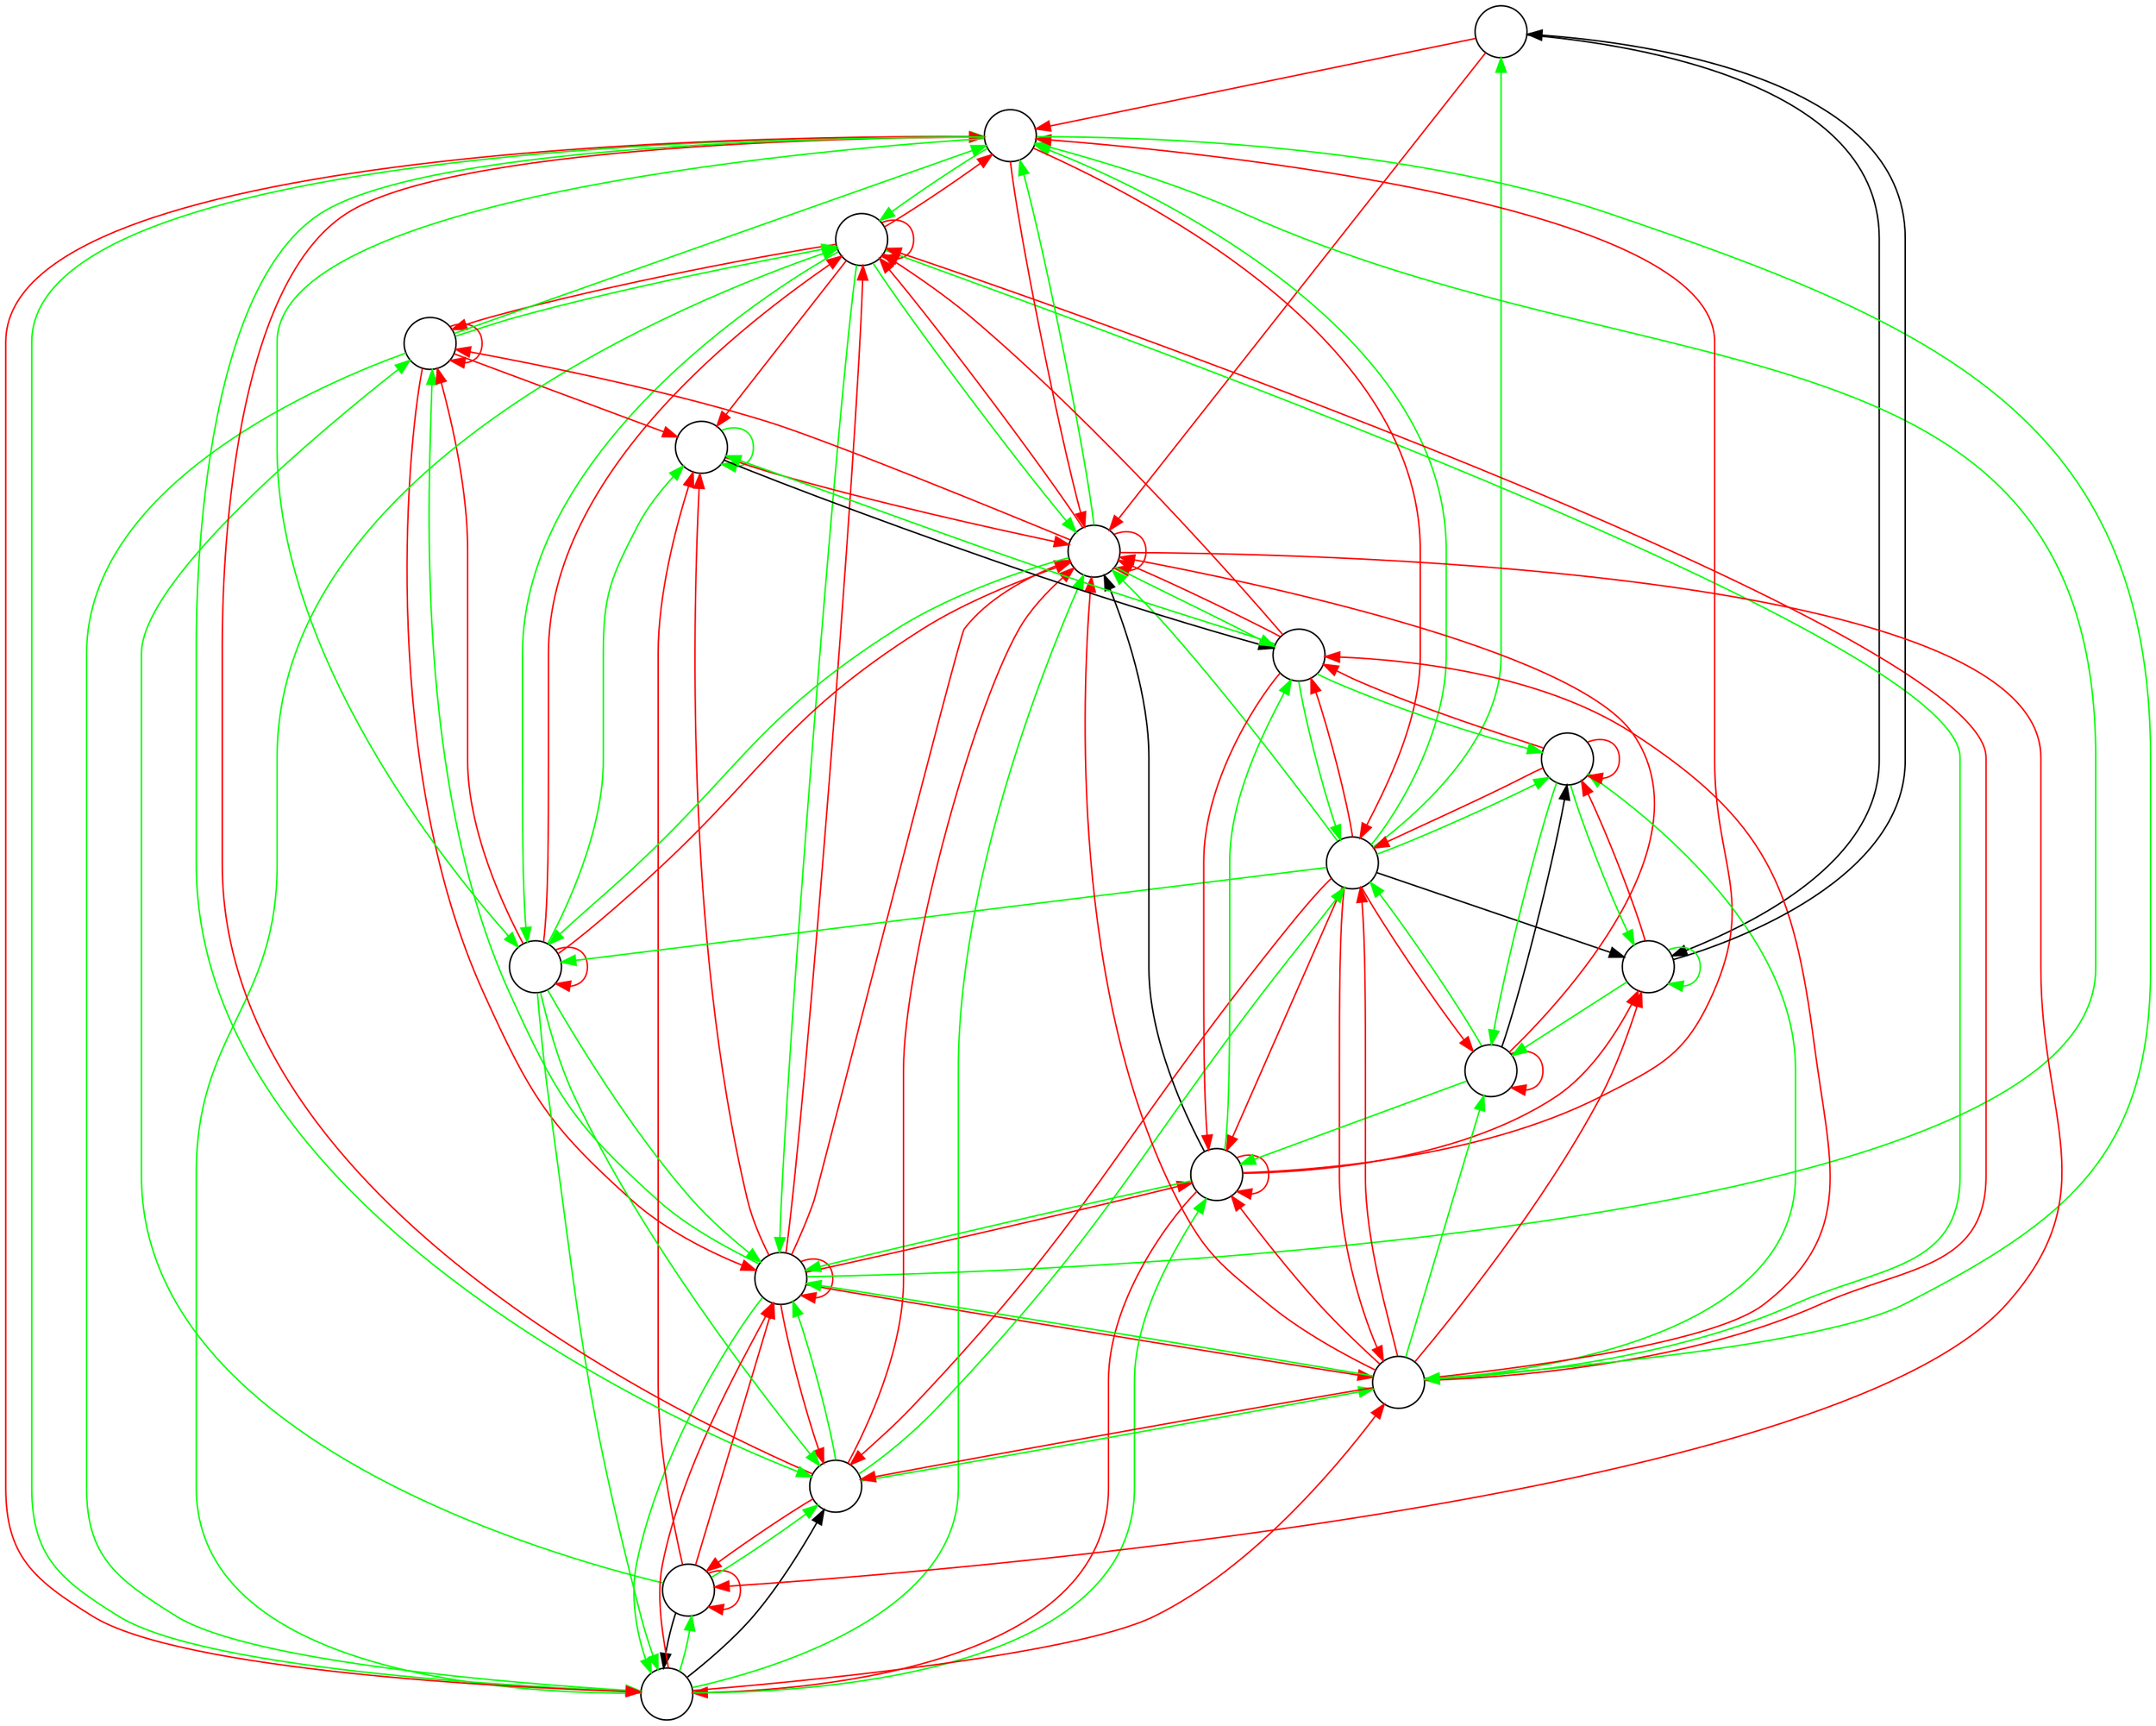 digraph Types {
    Normal   [label="",shape=circle,image="Images/Normal.png"  ]
    Fire     [label="",shape=circle,image="Images/Fire.png"    ]
    Water    [label="",shape=circle,image="Images/Water.png"   ]
    Grass    [label="",shape=circle,image="Images/Grass.png"   ]
    Electric [label="",shape=circle,image="Images/Electric.png"]
    Ice      [label="",shape=circle,image="Images/Ice.png"     ]
    Fighting [label="",shape=circle,image="Images/Fighting.png"]
    Poison   [label="",shape=circle,image="Images/Poison.png"  ]
    Ground   [label="",shape=circle,image="Images/Ground.png"  ]
    Flying   [label="",shape=circle,image="Images/Flying.png"  ]
    Psychic  [label="",shape=circle,image="Images/Psychic.png" ]
    Bug      [label="",shape=circle,image="Images/Bug.png"     ]
    Rock     [label="",shape=circle,image="Images/Rock.png"    ]
    Ghost    [label="",shape=circle,image="Images/Ghost.png"   ]
    Dragon   [label="",shape=circle,image="Images/Dragon.png"  ]
    Dark     [label="",shape=circle,image="Images/Dark.png"    ]
    Steel    [label="",shape=circle,image="Images/Steel.png"   ]
    Fairy    [label="",shape=circle,image="Images/Fairy.png"   ]
    
    Normal -> Rock  [color=red  ]
    Normal -> Ghost [color=black]
    Normal -> Steel [color=red  ]
    
    Fire -> Fire   [color=red  ]
    Fire -> Water  [color=red  ]
    Fire -> Grass  [color=green]
    Fire -> Ice    [color=green]
    Fire -> Bug    [color=green]
    Fire -> Rock   [color=red  ]
    Fire -> Dragon [color=red  ]
    Fire -> Steel  [color=green]
    
    Water -> Fire   [color=green]
    Water -> Water  [color=red  ]
    Water -> Grass  [color=red  ]
    Water -> Ground [color=green]
    Water -> Rock   [color=green]
    Water -> Dragon [color=red  ]
    
    Grass -> Fire   [color=red  ]
    Grass -> Water  [color=green]
    Grass -> Grass  [color=red  ]
    Grass -> Poison [color=red  ]
    Grass -> Ground [color=green]
    Grass -> Flying [color=red  ]
    Grass -> Bug    [color=red  ]
    Grass -> Rock   [color=green]
    Grass -> Dragon [color=red  ]
    Grass -> Steel  [color=red  ]
    
    Electric -> Water    [color=green]
    Electric -> Grass    [color=red  ]
    Electric -> Electric [color=red  ]
    Electric -> Ground   [color=black]
    Electric -> Flying   [color=green]
    Electric -> Dragon   [color=red  ]
    
    Ice -> Fire   [color=red  ]
    Ice -> Water  [color=red  ]
    Ice -> Grass  [color=green]
    Ice -> Ice    [color=red  ]
    Ice -> Ground [color=green]
    Ice -> Flying [color=green]
    Ice -> Dragon [color=green]
    Ice -> Steel  [color=red  ]
    
    Fighting -> Normal  [color=green]
    Fighting -> Ice     [color=green]
    Fighting -> Poison  [color=red  ]
    Fighting -> Flying  [color=red  ]
    Fighting -> Psychic [color=red  ]
    Fighting -> Bug     [color=red  ]
    Fighting -> Rock    [color=green]
    Fighting -> Ghost   [color=black]
    Fighting -> Dark    [color=green]
    Fighting -> Steel   [color=green]
    Fighting -> Fairy   [color=red  ]
    
    Poison -> Grass  [color=green]
    Poison -> Poison [color=red  ]
    Poison -> Ground [color=red  ]
    Poison -> Rock   [color=red  ]
    Poison -> Ghost  [color=red  ]
    Poison -> Steel  [color=black]
    Poison -> Fairy  [color=green]
    
    Ground -> Fire     [color=green]
    Ground -> Grass    [color=red  ]
    Ground -> Electric [color=green]
    Ground -> Poison   [color=green]
    Ground -> Flying   [color=black]
    Ground -> Bug      [color=red  ]
    Ground -> Rock     [color=green]
    Ground -> Steel    [color=green]
    
    Flying -> Grass    [color=green]
    Flying -> Electric [color=red  ]
    Flying -> Fighting [color=green]
    Flying -> Bug      [color=green]
    Flying -> Rock     [color=red  ]
    Flying -> Steel    [color=red  ]
    
    Psychic -> Fighting [color=green]
    Psychic -> Poison   [color=green]
    Psychic -> Psychic  [color=red  ]
    Psychic -> Dark     [color=black]
    Psychic -> Steel    [color=red  ]
    
    Bug -> Fire     [color=red  ]
    Bug -> Grass    [color=green]
    Bug -> Fighting [color=red  ]
    Bug -> Poison   [color=red  ]
    Bug -> Flying   [color=red  ]
    Bug -> Psychic  [color=green]
    Bug -> Ghost    [color=red  ]
    Bug -> Dark     [color=green]
    Bug -> Steel    [color=red  ]
    Bug -> Fairy    [color=red  ]
    
    Rock -> Fire     [color=green]
    Rock -> Ice      [color=green]
    Rock -> Fighting [color=red  ]
    Rock -> Ground   [color=red  ]
    Rock -> Flying   [color=green]
    Rock -> Bug      [color=green]
    Rock -> Steel    [color=red  ]
    
    Ghost -> Normal  [color=black]
    Ghost -> Psychic [color=green]
    Ghost -> Ghost   [color=green]
    Ghost -> Dark    [color=red  ]
    
    Dragon -> Dragon [color=green]
    Dragon -> Steel  [color=red  ]
    Dragon -> Fairy  [color=black]
    
    Dark -> Fighting [color=red  ]
    Dark -> Psychic  [color=green]
    Dark -> Ghost    [color=green]
    Dark -> Dark     [color=red  ]
    Dark -> Fairy    [color=red  ]
    
    Steel -> Fire     [color=red  ]
    Steel -> Water    [color=red  ]
    Steel -> Electric [color=red  ]
    Steel -> Ice      [color=green]
    Steel -> Rock     [color=green]
    Steel -> Steel    [color=red  ]
    Steel -> Fairy    [color=green]
    
    Fairy -> Fire     [color=red  ]
    Fairy -> Fighting [color=green]
    Fairy -> Poison   [color=red  ]
    Fairy -> Dragon   [color=green]
    Fairy -> Dark     [color=green]
    Fairy -> Steel    [color=red  ]
}
